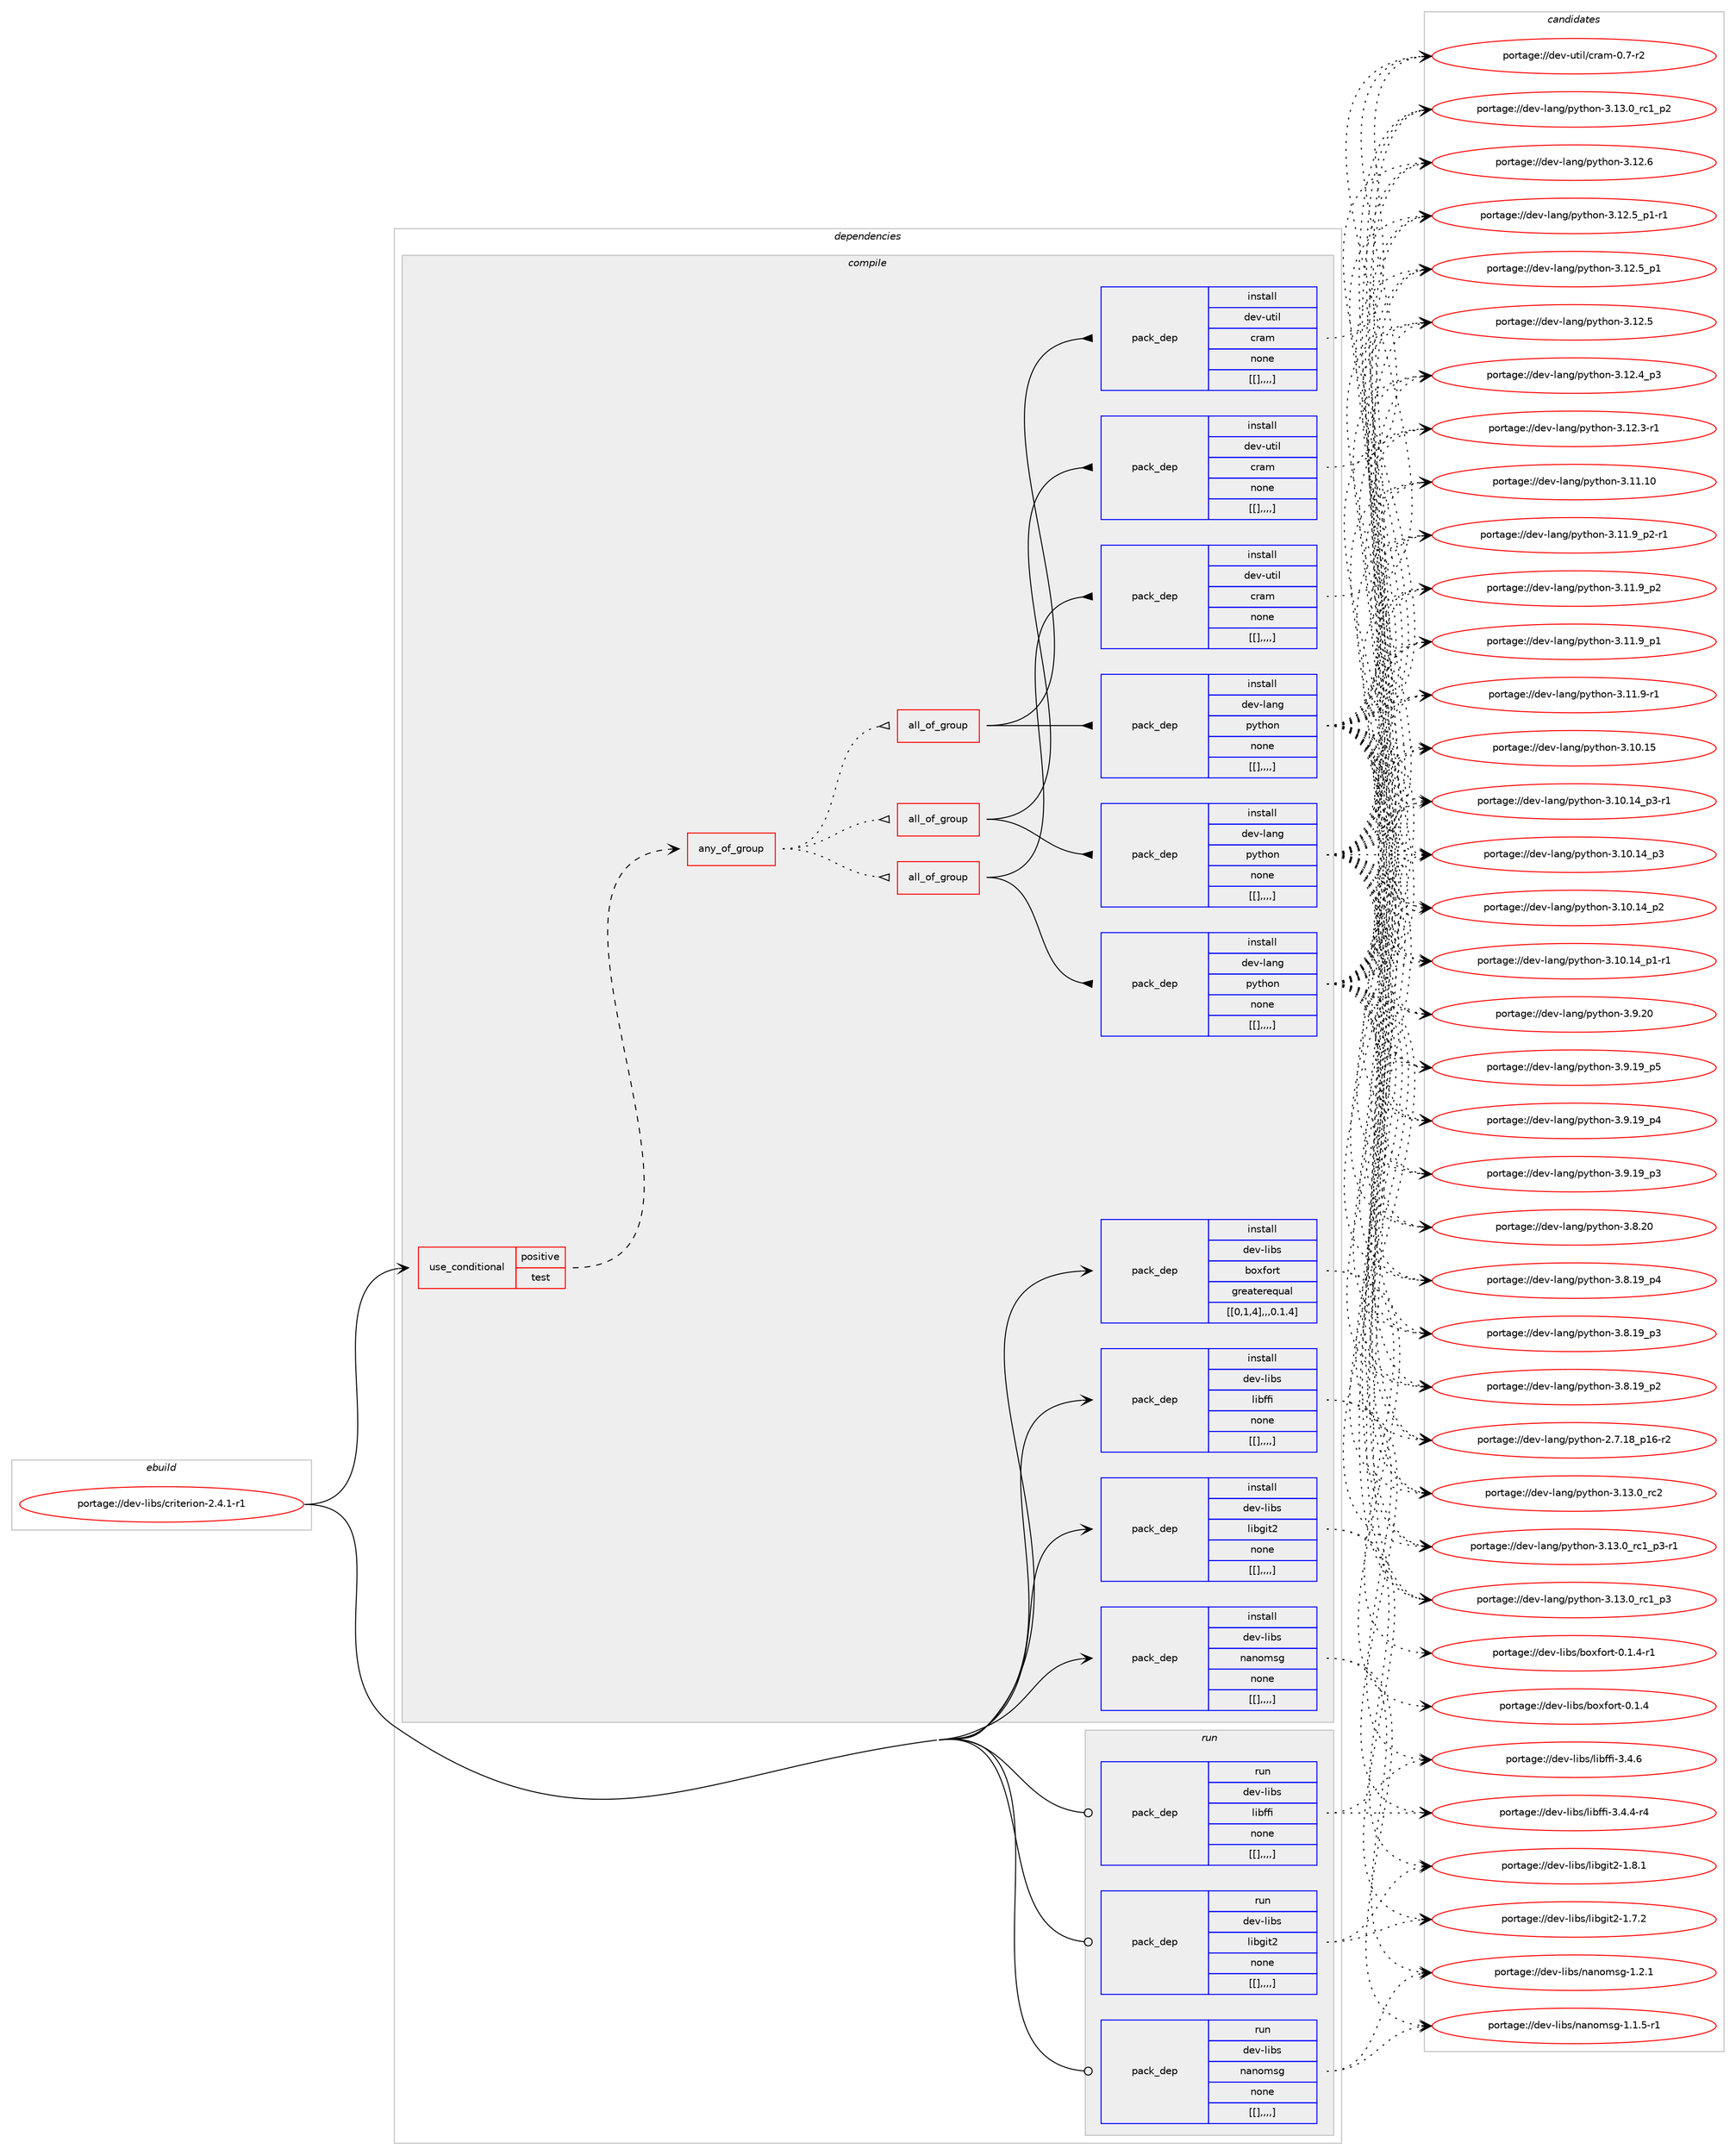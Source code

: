 digraph prolog {

# *************
# Graph options
# *************

newrank=true;
concentrate=true;
compound=true;
graph [rankdir=LR,fontname=Helvetica,fontsize=10,ranksep=1.5];#, ranksep=2.5, nodesep=0.2];
edge  [arrowhead=vee];
node  [fontname=Helvetica,fontsize=10];

# **********
# The ebuild
# **********

subgraph cluster_leftcol {
color=gray;
label=<<i>ebuild</i>>;
id [label="portage://dev-libs/criterion-2.4.1-r1", color=red, width=4, href="../dev-libs/criterion-2.4.1-r1.svg"];
}

# ****************
# The dependencies
# ****************

subgraph cluster_midcol {
color=gray;
label=<<i>dependencies</i>>;
subgraph cluster_compile {
fillcolor="#eeeeee";
style=filled;
label=<<i>compile</i>>;
subgraph cond26351 {
dependency107720 [label=<<TABLE BORDER="0" CELLBORDER="1" CELLSPACING="0" CELLPADDING="4"><TR><TD ROWSPAN="3" CELLPADDING="10">use_conditional</TD></TR><TR><TD>positive</TD></TR><TR><TD>test</TD></TR></TABLE>>, shape=none, color=red];
subgraph any983 {
dependency107721 [label=<<TABLE BORDER="0" CELLBORDER="1" CELLSPACING="0" CELLPADDING="4"><TR><TD CELLPADDING="10">any_of_group</TD></TR></TABLE>>, shape=none, color=red];subgraph all148 {
dependency107722 [label=<<TABLE BORDER="0" CELLBORDER="1" CELLSPACING="0" CELLPADDING="4"><TR><TD CELLPADDING="10">all_of_group</TD></TR></TABLE>>, shape=none, color=red];subgraph pack80241 {
dependency107723 [label=<<TABLE BORDER="0" CELLBORDER="1" CELLSPACING="0" CELLPADDING="4" WIDTH="220"><TR><TD ROWSPAN="6" CELLPADDING="30">pack_dep</TD></TR><TR><TD WIDTH="110">install</TD></TR><TR><TD>dev-lang</TD></TR><TR><TD>python</TD></TR><TR><TD>none</TD></TR><TR><TD>[[],,,,]</TD></TR></TABLE>>, shape=none, color=blue];
}
dependency107722:e -> dependency107723:w [weight=20,style="solid",arrowhead="inv"];
subgraph pack80242 {
dependency107724 [label=<<TABLE BORDER="0" CELLBORDER="1" CELLSPACING="0" CELLPADDING="4" WIDTH="220"><TR><TD ROWSPAN="6" CELLPADDING="30">pack_dep</TD></TR><TR><TD WIDTH="110">install</TD></TR><TR><TD>dev-util</TD></TR><TR><TD>cram</TD></TR><TR><TD>none</TD></TR><TR><TD>[[],,,,]</TD></TR></TABLE>>, shape=none, color=blue];
}
dependency107722:e -> dependency107724:w [weight=20,style="solid",arrowhead="inv"];
}
dependency107721:e -> dependency107722:w [weight=20,style="dotted",arrowhead="oinv"];
subgraph all149 {
dependency107725 [label=<<TABLE BORDER="0" CELLBORDER="1" CELLSPACING="0" CELLPADDING="4"><TR><TD CELLPADDING="10">all_of_group</TD></TR></TABLE>>, shape=none, color=red];subgraph pack80243 {
dependency107726 [label=<<TABLE BORDER="0" CELLBORDER="1" CELLSPACING="0" CELLPADDING="4" WIDTH="220"><TR><TD ROWSPAN="6" CELLPADDING="30">pack_dep</TD></TR><TR><TD WIDTH="110">install</TD></TR><TR><TD>dev-lang</TD></TR><TR><TD>python</TD></TR><TR><TD>none</TD></TR><TR><TD>[[],,,,]</TD></TR></TABLE>>, shape=none, color=blue];
}
dependency107725:e -> dependency107726:w [weight=20,style="solid",arrowhead="inv"];
subgraph pack80244 {
dependency107727 [label=<<TABLE BORDER="0" CELLBORDER="1" CELLSPACING="0" CELLPADDING="4" WIDTH="220"><TR><TD ROWSPAN="6" CELLPADDING="30">pack_dep</TD></TR><TR><TD WIDTH="110">install</TD></TR><TR><TD>dev-util</TD></TR><TR><TD>cram</TD></TR><TR><TD>none</TD></TR><TR><TD>[[],,,,]</TD></TR></TABLE>>, shape=none, color=blue];
}
dependency107725:e -> dependency107727:w [weight=20,style="solid",arrowhead="inv"];
}
dependency107721:e -> dependency107725:w [weight=20,style="dotted",arrowhead="oinv"];
subgraph all150 {
dependency107728 [label=<<TABLE BORDER="0" CELLBORDER="1" CELLSPACING="0" CELLPADDING="4"><TR><TD CELLPADDING="10">all_of_group</TD></TR></TABLE>>, shape=none, color=red];subgraph pack80245 {
dependency107729 [label=<<TABLE BORDER="0" CELLBORDER="1" CELLSPACING="0" CELLPADDING="4" WIDTH="220"><TR><TD ROWSPAN="6" CELLPADDING="30">pack_dep</TD></TR><TR><TD WIDTH="110">install</TD></TR><TR><TD>dev-lang</TD></TR><TR><TD>python</TD></TR><TR><TD>none</TD></TR><TR><TD>[[],,,,]</TD></TR></TABLE>>, shape=none, color=blue];
}
dependency107728:e -> dependency107729:w [weight=20,style="solid",arrowhead="inv"];
subgraph pack80246 {
dependency107730 [label=<<TABLE BORDER="0" CELLBORDER="1" CELLSPACING="0" CELLPADDING="4" WIDTH="220"><TR><TD ROWSPAN="6" CELLPADDING="30">pack_dep</TD></TR><TR><TD WIDTH="110">install</TD></TR><TR><TD>dev-util</TD></TR><TR><TD>cram</TD></TR><TR><TD>none</TD></TR><TR><TD>[[],,,,]</TD></TR></TABLE>>, shape=none, color=blue];
}
dependency107728:e -> dependency107730:w [weight=20,style="solid",arrowhead="inv"];
}
dependency107721:e -> dependency107728:w [weight=20,style="dotted",arrowhead="oinv"];
}
dependency107720:e -> dependency107721:w [weight=20,style="dashed",arrowhead="vee"];
}
id:e -> dependency107720:w [weight=20,style="solid",arrowhead="vee"];
subgraph pack80247 {
dependency107731 [label=<<TABLE BORDER="0" CELLBORDER="1" CELLSPACING="0" CELLPADDING="4" WIDTH="220"><TR><TD ROWSPAN="6" CELLPADDING="30">pack_dep</TD></TR><TR><TD WIDTH="110">install</TD></TR><TR><TD>dev-libs</TD></TR><TR><TD>boxfort</TD></TR><TR><TD>greaterequal</TD></TR><TR><TD>[[0,1,4],,,0.1.4]</TD></TR></TABLE>>, shape=none, color=blue];
}
id:e -> dependency107731:w [weight=20,style="solid",arrowhead="vee"];
subgraph pack80248 {
dependency107732 [label=<<TABLE BORDER="0" CELLBORDER="1" CELLSPACING="0" CELLPADDING="4" WIDTH="220"><TR><TD ROWSPAN="6" CELLPADDING="30">pack_dep</TD></TR><TR><TD WIDTH="110">install</TD></TR><TR><TD>dev-libs</TD></TR><TR><TD>libffi</TD></TR><TR><TD>none</TD></TR><TR><TD>[[],,,,]</TD></TR></TABLE>>, shape=none, color=blue];
}
id:e -> dependency107732:w [weight=20,style="solid",arrowhead="vee"];
subgraph pack80249 {
dependency107733 [label=<<TABLE BORDER="0" CELLBORDER="1" CELLSPACING="0" CELLPADDING="4" WIDTH="220"><TR><TD ROWSPAN="6" CELLPADDING="30">pack_dep</TD></TR><TR><TD WIDTH="110">install</TD></TR><TR><TD>dev-libs</TD></TR><TR><TD>libgit2</TD></TR><TR><TD>none</TD></TR><TR><TD>[[],,,,]</TD></TR></TABLE>>, shape=none, color=blue];
}
id:e -> dependency107733:w [weight=20,style="solid",arrowhead="vee"];
subgraph pack80250 {
dependency107734 [label=<<TABLE BORDER="0" CELLBORDER="1" CELLSPACING="0" CELLPADDING="4" WIDTH="220"><TR><TD ROWSPAN="6" CELLPADDING="30">pack_dep</TD></TR><TR><TD WIDTH="110">install</TD></TR><TR><TD>dev-libs</TD></TR><TR><TD>nanomsg</TD></TR><TR><TD>none</TD></TR><TR><TD>[[],,,,]</TD></TR></TABLE>>, shape=none, color=blue];
}
id:e -> dependency107734:w [weight=20,style="solid",arrowhead="vee"];
}
subgraph cluster_compileandrun {
fillcolor="#eeeeee";
style=filled;
label=<<i>compile and run</i>>;
}
subgraph cluster_run {
fillcolor="#eeeeee";
style=filled;
label=<<i>run</i>>;
subgraph pack80251 {
dependency107735 [label=<<TABLE BORDER="0" CELLBORDER="1" CELLSPACING="0" CELLPADDING="4" WIDTH="220"><TR><TD ROWSPAN="6" CELLPADDING="30">pack_dep</TD></TR><TR><TD WIDTH="110">run</TD></TR><TR><TD>dev-libs</TD></TR><TR><TD>libffi</TD></TR><TR><TD>none</TD></TR><TR><TD>[[],,,,]</TD></TR></TABLE>>, shape=none, color=blue];
}
id:e -> dependency107735:w [weight=20,style="solid",arrowhead="odot"];
subgraph pack80252 {
dependency107736 [label=<<TABLE BORDER="0" CELLBORDER="1" CELLSPACING="0" CELLPADDING="4" WIDTH="220"><TR><TD ROWSPAN="6" CELLPADDING="30">pack_dep</TD></TR><TR><TD WIDTH="110">run</TD></TR><TR><TD>dev-libs</TD></TR><TR><TD>libgit2</TD></TR><TR><TD>none</TD></TR><TR><TD>[[],,,,]</TD></TR></TABLE>>, shape=none, color=blue];
}
id:e -> dependency107736:w [weight=20,style="solid",arrowhead="odot"];
subgraph pack80253 {
dependency107737 [label=<<TABLE BORDER="0" CELLBORDER="1" CELLSPACING="0" CELLPADDING="4" WIDTH="220"><TR><TD ROWSPAN="6" CELLPADDING="30">pack_dep</TD></TR><TR><TD WIDTH="110">run</TD></TR><TR><TD>dev-libs</TD></TR><TR><TD>nanomsg</TD></TR><TR><TD>none</TD></TR><TR><TD>[[],,,,]</TD></TR></TABLE>>, shape=none, color=blue];
}
id:e -> dependency107737:w [weight=20,style="solid",arrowhead="odot"];
}
}

# **************
# The candidates
# **************

subgraph cluster_choices {
rank=same;
color=gray;
label=<<i>candidates</i>>;

subgraph choice80241 {
color=black;
nodesep=1;
choice10010111845108971101034711212111610411111045514649514648951149950 [label="portage://dev-lang/python-3.13.0_rc2", color=red, width=4,href="../dev-lang/python-3.13.0_rc2.svg"];
choice1001011184510897110103471121211161041111104551464951464895114994995112514511449 [label="portage://dev-lang/python-3.13.0_rc1_p3-r1", color=red, width=4,href="../dev-lang/python-3.13.0_rc1_p3-r1.svg"];
choice100101118451089711010347112121116104111110455146495146489511499499511251 [label="portage://dev-lang/python-3.13.0_rc1_p3", color=red, width=4,href="../dev-lang/python-3.13.0_rc1_p3.svg"];
choice100101118451089711010347112121116104111110455146495146489511499499511250 [label="portage://dev-lang/python-3.13.0_rc1_p2", color=red, width=4,href="../dev-lang/python-3.13.0_rc1_p2.svg"];
choice10010111845108971101034711212111610411111045514649504654 [label="portage://dev-lang/python-3.12.6", color=red, width=4,href="../dev-lang/python-3.12.6.svg"];
choice1001011184510897110103471121211161041111104551464950465395112494511449 [label="portage://dev-lang/python-3.12.5_p1-r1", color=red, width=4,href="../dev-lang/python-3.12.5_p1-r1.svg"];
choice100101118451089711010347112121116104111110455146495046539511249 [label="portage://dev-lang/python-3.12.5_p1", color=red, width=4,href="../dev-lang/python-3.12.5_p1.svg"];
choice10010111845108971101034711212111610411111045514649504653 [label="portage://dev-lang/python-3.12.5", color=red, width=4,href="../dev-lang/python-3.12.5.svg"];
choice100101118451089711010347112121116104111110455146495046529511251 [label="portage://dev-lang/python-3.12.4_p3", color=red, width=4,href="../dev-lang/python-3.12.4_p3.svg"];
choice100101118451089711010347112121116104111110455146495046514511449 [label="portage://dev-lang/python-3.12.3-r1", color=red, width=4,href="../dev-lang/python-3.12.3-r1.svg"];
choice1001011184510897110103471121211161041111104551464949464948 [label="portage://dev-lang/python-3.11.10", color=red, width=4,href="../dev-lang/python-3.11.10.svg"];
choice1001011184510897110103471121211161041111104551464949465795112504511449 [label="portage://dev-lang/python-3.11.9_p2-r1", color=red, width=4,href="../dev-lang/python-3.11.9_p2-r1.svg"];
choice100101118451089711010347112121116104111110455146494946579511250 [label="portage://dev-lang/python-3.11.9_p2", color=red, width=4,href="../dev-lang/python-3.11.9_p2.svg"];
choice100101118451089711010347112121116104111110455146494946579511249 [label="portage://dev-lang/python-3.11.9_p1", color=red, width=4,href="../dev-lang/python-3.11.9_p1.svg"];
choice100101118451089711010347112121116104111110455146494946574511449 [label="portage://dev-lang/python-3.11.9-r1", color=red, width=4,href="../dev-lang/python-3.11.9-r1.svg"];
choice1001011184510897110103471121211161041111104551464948464953 [label="portage://dev-lang/python-3.10.15", color=red, width=4,href="../dev-lang/python-3.10.15.svg"];
choice100101118451089711010347112121116104111110455146494846495295112514511449 [label="portage://dev-lang/python-3.10.14_p3-r1", color=red, width=4,href="../dev-lang/python-3.10.14_p3-r1.svg"];
choice10010111845108971101034711212111610411111045514649484649529511251 [label="portage://dev-lang/python-3.10.14_p3", color=red, width=4,href="../dev-lang/python-3.10.14_p3.svg"];
choice10010111845108971101034711212111610411111045514649484649529511250 [label="portage://dev-lang/python-3.10.14_p2", color=red, width=4,href="../dev-lang/python-3.10.14_p2.svg"];
choice100101118451089711010347112121116104111110455146494846495295112494511449 [label="portage://dev-lang/python-3.10.14_p1-r1", color=red, width=4,href="../dev-lang/python-3.10.14_p1-r1.svg"];
choice10010111845108971101034711212111610411111045514657465048 [label="portage://dev-lang/python-3.9.20", color=red, width=4,href="../dev-lang/python-3.9.20.svg"];
choice100101118451089711010347112121116104111110455146574649579511253 [label="portage://dev-lang/python-3.9.19_p5", color=red, width=4,href="../dev-lang/python-3.9.19_p5.svg"];
choice100101118451089711010347112121116104111110455146574649579511252 [label="portage://dev-lang/python-3.9.19_p4", color=red, width=4,href="../dev-lang/python-3.9.19_p4.svg"];
choice100101118451089711010347112121116104111110455146574649579511251 [label="portage://dev-lang/python-3.9.19_p3", color=red, width=4,href="../dev-lang/python-3.9.19_p3.svg"];
choice10010111845108971101034711212111610411111045514656465048 [label="portage://dev-lang/python-3.8.20", color=red, width=4,href="../dev-lang/python-3.8.20.svg"];
choice100101118451089711010347112121116104111110455146564649579511252 [label="portage://dev-lang/python-3.8.19_p4", color=red, width=4,href="../dev-lang/python-3.8.19_p4.svg"];
choice100101118451089711010347112121116104111110455146564649579511251 [label="portage://dev-lang/python-3.8.19_p3", color=red, width=4,href="../dev-lang/python-3.8.19_p3.svg"];
choice100101118451089711010347112121116104111110455146564649579511250 [label="portage://dev-lang/python-3.8.19_p2", color=red, width=4,href="../dev-lang/python-3.8.19_p2.svg"];
choice100101118451089711010347112121116104111110455046554649569511249544511450 [label="portage://dev-lang/python-2.7.18_p16-r2", color=red, width=4,href="../dev-lang/python-2.7.18_p16-r2.svg"];
dependency107723:e -> choice10010111845108971101034711212111610411111045514649514648951149950:w [style=dotted,weight="100"];
dependency107723:e -> choice1001011184510897110103471121211161041111104551464951464895114994995112514511449:w [style=dotted,weight="100"];
dependency107723:e -> choice100101118451089711010347112121116104111110455146495146489511499499511251:w [style=dotted,weight="100"];
dependency107723:e -> choice100101118451089711010347112121116104111110455146495146489511499499511250:w [style=dotted,weight="100"];
dependency107723:e -> choice10010111845108971101034711212111610411111045514649504654:w [style=dotted,weight="100"];
dependency107723:e -> choice1001011184510897110103471121211161041111104551464950465395112494511449:w [style=dotted,weight="100"];
dependency107723:e -> choice100101118451089711010347112121116104111110455146495046539511249:w [style=dotted,weight="100"];
dependency107723:e -> choice10010111845108971101034711212111610411111045514649504653:w [style=dotted,weight="100"];
dependency107723:e -> choice100101118451089711010347112121116104111110455146495046529511251:w [style=dotted,weight="100"];
dependency107723:e -> choice100101118451089711010347112121116104111110455146495046514511449:w [style=dotted,weight="100"];
dependency107723:e -> choice1001011184510897110103471121211161041111104551464949464948:w [style=dotted,weight="100"];
dependency107723:e -> choice1001011184510897110103471121211161041111104551464949465795112504511449:w [style=dotted,weight="100"];
dependency107723:e -> choice100101118451089711010347112121116104111110455146494946579511250:w [style=dotted,weight="100"];
dependency107723:e -> choice100101118451089711010347112121116104111110455146494946579511249:w [style=dotted,weight="100"];
dependency107723:e -> choice100101118451089711010347112121116104111110455146494946574511449:w [style=dotted,weight="100"];
dependency107723:e -> choice1001011184510897110103471121211161041111104551464948464953:w [style=dotted,weight="100"];
dependency107723:e -> choice100101118451089711010347112121116104111110455146494846495295112514511449:w [style=dotted,weight="100"];
dependency107723:e -> choice10010111845108971101034711212111610411111045514649484649529511251:w [style=dotted,weight="100"];
dependency107723:e -> choice10010111845108971101034711212111610411111045514649484649529511250:w [style=dotted,weight="100"];
dependency107723:e -> choice100101118451089711010347112121116104111110455146494846495295112494511449:w [style=dotted,weight="100"];
dependency107723:e -> choice10010111845108971101034711212111610411111045514657465048:w [style=dotted,weight="100"];
dependency107723:e -> choice100101118451089711010347112121116104111110455146574649579511253:w [style=dotted,weight="100"];
dependency107723:e -> choice100101118451089711010347112121116104111110455146574649579511252:w [style=dotted,weight="100"];
dependency107723:e -> choice100101118451089711010347112121116104111110455146574649579511251:w [style=dotted,weight="100"];
dependency107723:e -> choice10010111845108971101034711212111610411111045514656465048:w [style=dotted,weight="100"];
dependency107723:e -> choice100101118451089711010347112121116104111110455146564649579511252:w [style=dotted,weight="100"];
dependency107723:e -> choice100101118451089711010347112121116104111110455146564649579511251:w [style=dotted,weight="100"];
dependency107723:e -> choice100101118451089711010347112121116104111110455146564649579511250:w [style=dotted,weight="100"];
dependency107723:e -> choice100101118451089711010347112121116104111110455046554649569511249544511450:w [style=dotted,weight="100"];
}
subgraph choice80242 {
color=black;
nodesep=1;
choice10010111845117116105108479911497109454846554511450 [label="portage://dev-util/cram-0.7-r2", color=red, width=4,href="../dev-util/cram-0.7-r2.svg"];
dependency107724:e -> choice10010111845117116105108479911497109454846554511450:w [style=dotted,weight="100"];
}
subgraph choice80243 {
color=black;
nodesep=1;
choice10010111845108971101034711212111610411111045514649514648951149950 [label="portage://dev-lang/python-3.13.0_rc2", color=red, width=4,href="../dev-lang/python-3.13.0_rc2.svg"];
choice1001011184510897110103471121211161041111104551464951464895114994995112514511449 [label="portage://dev-lang/python-3.13.0_rc1_p3-r1", color=red, width=4,href="../dev-lang/python-3.13.0_rc1_p3-r1.svg"];
choice100101118451089711010347112121116104111110455146495146489511499499511251 [label="portage://dev-lang/python-3.13.0_rc1_p3", color=red, width=4,href="../dev-lang/python-3.13.0_rc1_p3.svg"];
choice100101118451089711010347112121116104111110455146495146489511499499511250 [label="portage://dev-lang/python-3.13.0_rc1_p2", color=red, width=4,href="../dev-lang/python-3.13.0_rc1_p2.svg"];
choice10010111845108971101034711212111610411111045514649504654 [label="portage://dev-lang/python-3.12.6", color=red, width=4,href="../dev-lang/python-3.12.6.svg"];
choice1001011184510897110103471121211161041111104551464950465395112494511449 [label="portage://dev-lang/python-3.12.5_p1-r1", color=red, width=4,href="../dev-lang/python-3.12.5_p1-r1.svg"];
choice100101118451089711010347112121116104111110455146495046539511249 [label="portage://dev-lang/python-3.12.5_p1", color=red, width=4,href="../dev-lang/python-3.12.5_p1.svg"];
choice10010111845108971101034711212111610411111045514649504653 [label="portage://dev-lang/python-3.12.5", color=red, width=4,href="../dev-lang/python-3.12.5.svg"];
choice100101118451089711010347112121116104111110455146495046529511251 [label="portage://dev-lang/python-3.12.4_p3", color=red, width=4,href="../dev-lang/python-3.12.4_p3.svg"];
choice100101118451089711010347112121116104111110455146495046514511449 [label="portage://dev-lang/python-3.12.3-r1", color=red, width=4,href="../dev-lang/python-3.12.3-r1.svg"];
choice1001011184510897110103471121211161041111104551464949464948 [label="portage://dev-lang/python-3.11.10", color=red, width=4,href="../dev-lang/python-3.11.10.svg"];
choice1001011184510897110103471121211161041111104551464949465795112504511449 [label="portage://dev-lang/python-3.11.9_p2-r1", color=red, width=4,href="../dev-lang/python-3.11.9_p2-r1.svg"];
choice100101118451089711010347112121116104111110455146494946579511250 [label="portage://dev-lang/python-3.11.9_p2", color=red, width=4,href="../dev-lang/python-3.11.9_p2.svg"];
choice100101118451089711010347112121116104111110455146494946579511249 [label="portage://dev-lang/python-3.11.9_p1", color=red, width=4,href="../dev-lang/python-3.11.9_p1.svg"];
choice100101118451089711010347112121116104111110455146494946574511449 [label="portage://dev-lang/python-3.11.9-r1", color=red, width=4,href="../dev-lang/python-3.11.9-r1.svg"];
choice1001011184510897110103471121211161041111104551464948464953 [label="portage://dev-lang/python-3.10.15", color=red, width=4,href="../dev-lang/python-3.10.15.svg"];
choice100101118451089711010347112121116104111110455146494846495295112514511449 [label="portage://dev-lang/python-3.10.14_p3-r1", color=red, width=4,href="../dev-lang/python-3.10.14_p3-r1.svg"];
choice10010111845108971101034711212111610411111045514649484649529511251 [label="portage://dev-lang/python-3.10.14_p3", color=red, width=4,href="../dev-lang/python-3.10.14_p3.svg"];
choice10010111845108971101034711212111610411111045514649484649529511250 [label="portage://dev-lang/python-3.10.14_p2", color=red, width=4,href="../dev-lang/python-3.10.14_p2.svg"];
choice100101118451089711010347112121116104111110455146494846495295112494511449 [label="portage://dev-lang/python-3.10.14_p1-r1", color=red, width=4,href="../dev-lang/python-3.10.14_p1-r1.svg"];
choice10010111845108971101034711212111610411111045514657465048 [label="portage://dev-lang/python-3.9.20", color=red, width=4,href="../dev-lang/python-3.9.20.svg"];
choice100101118451089711010347112121116104111110455146574649579511253 [label="portage://dev-lang/python-3.9.19_p5", color=red, width=4,href="../dev-lang/python-3.9.19_p5.svg"];
choice100101118451089711010347112121116104111110455146574649579511252 [label="portage://dev-lang/python-3.9.19_p4", color=red, width=4,href="../dev-lang/python-3.9.19_p4.svg"];
choice100101118451089711010347112121116104111110455146574649579511251 [label="portage://dev-lang/python-3.9.19_p3", color=red, width=4,href="../dev-lang/python-3.9.19_p3.svg"];
choice10010111845108971101034711212111610411111045514656465048 [label="portage://dev-lang/python-3.8.20", color=red, width=4,href="../dev-lang/python-3.8.20.svg"];
choice100101118451089711010347112121116104111110455146564649579511252 [label="portage://dev-lang/python-3.8.19_p4", color=red, width=4,href="../dev-lang/python-3.8.19_p4.svg"];
choice100101118451089711010347112121116104111110455146564649579511251 [label="portage://dev-lang/python-3.8.19_p3", color=red, width=4,href="../dev-lang/python-3.8.19_p3.svg"];
choice100101118451089711010347112121116104111110455146564649579511250 [label="portage://dev-lang/python-3.8.19_p2", color=red, width=4,href="../dev-lang/python-3.8.19_p2.svg"];
choice100101118451089711010347112121116104111110455046554649569511249544511450 [label="portage://dev-lang/python-2.7.18_p16-r2", color=red, width=4,href="../dev-lang/python-2.7.18_p16-r2.svg"];
dependency107726:e -> choice10010111845108971101034711212111610411111045514649514648951149950:w [style=dotted,weight="100"];
dependency107726:e -> choice1001011184510897110103471121211161041111104551464951464895114994995112514511449:w [style=dotted,weight="100"];
dependency107726:e -> choice100101118451089711010347112121116104111110455146495146489511499499511251:w [style=dotted,weight="100"];
dependency107726:e -> choice100101118451089711010347112121116104111110455146495146489511499499511250:w [style=dotted,weight="100"];
dependency107726:e -> choice10010111845108971101034711212111610411111045514649504654:w [style=dotted,weight="100"];
dependency107726:e -> choice1001011184510897110103471121211161041111104551464950465395112494511449:w [style=dotted,weight="100"];
dependency107726:e -> choice100101118451089711010347112121116104111110455146495046539511249:w [style=dotted,weight="100"];
dependency107726:e -> choice10010111845108971101034711212111610411111045514649504653:w [style=dotted,weight="100"];
dependency107726:e -> choice100101118451089711010347112121116104111110455146495046529511251:w [style=dotted,weight="100"];
dependency107726:e -> choice100101118451089711010347112121116104111110455146495046514511449:w [style=dotted,weight="100"];
dependency107726:e -> choice1001011184510897110103471121211161041111104551464949464948:w [style=dotted,weight="100"];
dependency107726:e -> choice1001011184510897110103471121211161041111104551464949465795112504511449:w [style=dotted,weight="100"];
dependency107726:e -> choice100101118451089711010347112121116104111110455146494946579511250:w [style=dotted,weight="100"];
dependency107726:e -> choice100101118451089711010347112121116104111110455146494946579511249:w [style=dotted,weight="100"];
dependency107726:e -> choice100101118451089711010347112121116104111110455146494946574511449:w [style=dotted,weight="100"];
dependency107726:e -> choice1001011184510897110103471121211161041111104551464948464953:w [style=dotted,weight="100"];
dependency107726:e -> choice100101118451089711010347112121116104111110455146494846495295112514511449:w [style=dotted,weight="100"];
dependency107726:e -> choice10010111845108971101034711212111610411111045514649484649529511251:w [style=dotted,weight="100"];
dependency107726:e -> choice10010111845108971101034711212111610411111045514649484649529511250:w [style=dotted,weight="100"];
dependency107726:e -> choice100101118451089711010347112121116104111110455146494846495295112494511449:w [style=dotted,weight="100"];
dependency107726:e -> choice10010111845108971101034711212111610411111045514657465048:w [style=dotted,weight="100"];
dependency107726:e -> choice100101118451089711010347112121116104111110455146574649579511253:w [style=dotted,weight="100"];
dependency107726:e -> choice100101118451089711010347112121116104111110455146574649579511252:w [style=dotted,weight="100"];
dependency107726:e -> choice100101118451089711010347112121116104111110455146574649579511251:w [style=dotted,weight="100"];
dependency107726:e -> choice10010111845108971101034711212111610411111045514656465048:w [style=dotted,weight="100"];
dependency107726:e -> choice100101118451089711010347112121116104111110455146564649579511252:w [style=dotted,weight="100"];
dependency107726:e -> choice100101118451089711010347112121116104111110455146564649579511251:w [style=dotted,weight="100"];
dependency107726:e -> choice100101118451089711010347112121116104111110455146564649579511250:w [style=dotted,weight="100"];
dependency107726:e -> choice100101118451089711010347112121116104111110455046554649569511249544511450:w [style=dotted,weight="100"];
}
subgraph choice80244 {
color=black;
nodesep=1;
choice10010111845117116105108479911497109454846554511450 [label="portage://dev-util/cram-0.7-r2", color=red, width=4,href="../dev-util/cram-0.7-r2.svg"];
dependency107727:e -> choice10010111845117116105108479911497109454846554511450:w [style=dotted,weight="100"];
}
subgraph choice80245 {
color=black;
nodesep=1;
choice10010111845108971101034711212111610411111045514649514648951149950 [label="portage://dev-lang/python-3.13.0_rc2", color=red, width=4,href="../dev-lang/python-3.13.0_rc2.svg"];
choice1001011184510897110103471121211161041111104551464951464895114994995112514511449 [label="portage://dev-lang/python-3.13.0_rc1_p3-r1", color=red, width=4,href="../dev-lang/python-3.13.0_rc1_p3-r1.svg"];
choice100101118451089711010347112121116104111110455146495146489511499499511251 [label="portage://dev-lang/python-3.13.0_rc1_p3", color=red, width=4,href="../dev-lang/python-3.13.0_rc1_p3.svg"];
choice100101118451089711010347112121116104111110455146495146489511499499511250 [label="portage://dev-lang/python-3.13.0_rc1_p2", color=red, width=4,href="../dev-lang/python-3.13.0_rc1_p2.svg"];
choice10010111845108971101034711212111610411111045514649504654 [label="portage://dev-lang/python-3.12.6", color=red, width=4,href="../dev-lang/python-3.12.6.svg"];
choice1001011184510897110103471121211161041111104551464950465395112494511449 [label="portage://dev-lang/python-3.12.5_p1-r1", color=red, width=4,href="../dev-lang/python-3.12.5_p1-r1.svg"];
choice100101118451089711010347112121116104111110455146495046539511249 [label="portage://dev-lang/python-3.12.5_p1", color=red, width=4,href="../dev-lang/python-3.12.5_p1.svg"];
choice10010111845108971101034711212111610411111045514649504653 [label="portage://dev-lang/python-3.12.5", color=red, width=4,href="../dev-lang/python-3.12.5.svg"];
choice100101118451089711010347112121116104111110455146495046529511251 [label="portage://dev-lang/python-3.12.4_p3", color=red, width=4,href="../dev-lang/python-3.12.4_p3.svg"];
choice100101118451089711010347112121116104111110455146495046514511449 [label="portage://dev-lang/python-3.12.3-r1", color=red, width=4,href="../dev-lang/python-3.12.3-r1.svg"];
choice1001011184510897110103471121211161041111104551464949464948 [label="portage://dev-lang/python-3.11.10", color=red, width=4,href="../dev-lang/python-3.11.10.svg"];
choice1001011184510897110103471121211161041111104551464949465795112504511449 [label="portage://dev-lang/python-3.11.9_p2-r1", color=red, width=4,href="../dev-lang/python-3.11.9_p2-r1.svg"];
choice100101118451089711010347112121116104111110455146494946579511250 [label="portage://dev-lang/python-3.11.9_p2", color=red, width=4,href="../dev-lang/python-3.11.9_p2.svg"];
choice100101118451089711010347112121116104111110455146494946579511249 [label="portage://dev-lang/python-3.11.9_p1", color=red, width=4,href="../dev-lang/python-3.11.9_p1.svg"];
choice100101118451089711010347112121116104111110455146494946574511449 [label="portage://dev-lang/python-3.11.9-r1", color=red, width=4,href="../dev-lang/python-3.11.9-r1.svg"];
choice1001011184510897110103471121211161041111104551464948464953 [label="portage://dev-lang/python-3.10.15", color=red, width=4,href="../dev-lang/python-3.10.15.svg"];
choice100101118451089711010347112121116104111110455146494846495295112514511449 [label="portage://dev-lang/python-3.10.14_p3-r1", color=red, width=4,href="../dev-lang/python-3.10.14_p3-r1.svg"];
choice10010111845108971101034711212111610411111045514649484649529511251 [label="portage://dev-lang/python-3.10.14_p3", color=red, width=4,href="../dev-lang/python-3.10.14_p3.svg"];
choice10010111845108971101034711212111610411111045514649484649529511250 [label="portage://dev-lang/python-3.10.14_p2", color=red, width=4,href="../dev-lang/python-3.10.14_p2.svg"];
choice100101118451089711010347112121116104111110455146494846495295112494511449 [label="portage://dev-lang/python-3.10.14_p1-r1", color=red, width=4,href="../dev-lang/python-3.10.14_p1-r1.svg"];
choice10010111845108971101034711212111610411111045514657465048 [label="portage://dev-lang/python-3.9.20", color=red, width=4,href="../dev-lang/python-3.9.20.svg"];
choice100101118451089711010347112121116104111110455146574649579511253 [label="portage://dev-lang/python-3.9.19_p5", color=red, width=4,href="../dev-lang/python-3.9.19_p5.svg"];
choice100101118451089711010347112121116104111110455146574649579511252 [label="portage://dev-lang/python-3.9.19_p4", color=red, width=4,href="../dev-lang/python-3.9.19_p4.svg"];
choice100101118451089711010347112121116104111110455146574649579511251 [label="portage://dev-lang/python-3.9.19_p3", color=red, width=4,href="../dev-lang/python-3.9.19_p3.svg"];
choice10010111845108971101034711212111610411111045514656465048 [label="portage://dev-lang/python-3.8.20", color=red, width=4,href="../dev-lang/python-3.8.20.svg"];
choice100101118451089711010347112121116104111110455146564649579511252 [label="portage://dev-lang/python-3.8.19_p4", color=red, width=4,href="../dev-lang/python-3.8.19_p4.svg"];
choice100101118451089711010347112121116104111110455146564649579511251 [label="portage://dev-lang/python-3.8.19_p3", color=red, width=4,href="../dev-lang/python-3.8.19_p3.svg"];
choice100101118451089711010347112121116104111110455146564649579511250 [label="portage://dev-lang/python-3.8.19_p2", color=red, width=4,href="../dev-lang/python-3.8.19_p2.svg"];
choice100101118451089711010347112121116104111110455046554649569511249544511450 [label="portage://dev-lang/python-2.7.18_p16-r2", color=red, width=4,href="../dev-lang/python-2.7.18_p16-r2.svg"];
dependency107729:e -> choice10010111845108971101034711212111610411111045514649514648951149950:w [style=dotted,weight="100"];
dependency107729:e -> choice1001011184510897110103471121211161041111104551464951464895114994995112514511449:w [style=dotted,weight="100"];
dependency107729:e -> choice100101118451089711010347112121116104111110455146495146489511499499511251:w [style=dotted,weight="100"];
dependency107729:e -> choice100101118451089711010347112121116104111110455146495146489511499499511250:w [style=dotted,weight="100"];
dependency107729:e -> choice10010111845108971101034711212111610411111045514649504654:w [style=dotted,weight="100"];
dependency107729:e -> choice1001011184510897110103471121211161041111104551464950465395112494511449:w [style=dotted,weight="100"];
dependency107729:e -> choice100101118451089711010347112121116104111110455146495046539511249:w [style=dotted,weight="100"];
dependency107729:e -> choice10010111845108971101034711212111610411111045514649504653:w [style=dotted,weight="100"];
dependency107729:e -> choice100101118451089711010347112121116104111110455146495046529511251:w [style=dotted,weight="100"];
dependency107729:e -> choice100101118451089711010347112121116104111110455146495046514511449:w [style=dotted,weight="100"];
dependency107729:e -> choice1001011184510897110103471121211161041111104551464949464948:w [style=dotted,weight="100"];
dependency107729:e -> choice1001011184510897110103471121211161041111104551464949465795112504511449:w [style=dotted,weight="100"];
dependency107729:e -> choice100101118451089711010347112121116104111110455146494946579511250:w [style=dotted,weight="100"];
dependency107729:e -> choice100101118451089711010347112121116104111110455146494946579511249:w [style=dotted,weight="100"];
dependency107729:e -> choice100101118451089711010347112121116104111110455146494946574511449:w [style=dotted,weight="100"];
dependency107729:e -> choice1001011184510897110103471121211161041111104551464948464953:w [style=dotted,weight="100"];
dependency107729:e -> choice100101118451089711010347112121116104111110455146494846495295112514511449:w [style=dotted,weight="100"];
dependency107729:e -> choice10010111845108971101034711212111610411111045514649484649529511251:w [style=dotted,weight="100"];
dependency107729:e -> choice10010111845108971101034711212111610411111045514649484649529511250:w [style=dotted,weight="100"];
dependency107729:e -> choice100101118451089711010347112121116104111110455146494846495295112494511449:w [style=dotted,weight="100"];
dependency107729:e -> choice10010111845108971101034711212111610411111045514657465048:w [style=dotted,weight="100"];
dependency107729:e -> choice100101118451089711010347112121116104111110455146574649579511253:w [style=dotted,weight="100"];
dependency107729:e -> choice100101118451089711010347112121116104111110455146574649579511252:w [style=dotted,weight="100"];
dependency107729:e -> choice100101118451089711010347112121116104111110455146574649579511251:w [style=dotted,weight="100"];
dependency107729:e -> choice10010111845108971101034711212111610411111045514656465048:w [style=dotted,weight="100"];
dependency107729:e -> choice100101118451089711010347112121116104111110455146564649579511252:w [style=dotted,weight="100"];
dependency107729:e -> choice100101118451089711010347112121116104111110455146564649579511251:w [style=dotted,weight="100"];
dependency107729:e -> choice100101118451089711010347112121116104111110455146564649579511250:w [style=dotted,weight="100"];
dependency107729:e -> choice100101118451089711010347112121116104111110455046554649569511249544511450:w [style=dotted,weight="100"];
}
subgraph choice80246 {
color=black;
nodesep=1;
choice10010111845117116105108479911497109454846554511450 [label="portage://dev-util/cram-0.7-r2", color=red, width=4,href="../dev-util/cram-0.7-r2.svg"];
dependency107730:e -> choice10010111845117116105108479911497109454846554511450:w [style=dotted,weight="100"];
}
subgraph choice80247 {
color=black;
nodesep=1;
choice100101118451081059811547981111201021111141164548464946524511449 [label="portage://dev-libs/boxfort-0.1.4-r1", color=red, width=4,href="../dev-libs/boxfort-0.1.4-r1.svg"];
choice10010111845108105981154798111120102111114116454846494652 [label="portage://dev-libs/boxfort-0.1.4", color=red, width=4,href="../dev-libs/boxfort-0.1.4.svg"];
dependency107731:e -> choice100101118451081059811547981111201021111141164548464946524511449:w [style=dotted,weight="100"];
dependency107731:e -> choice10010111845108105981154798111120102111114116454846494652:w [style=dotted,weight="100"];
}
subgraph choice80248 {
color=black;
nodesep=1;
choice10010111845108105981154710810598102102105455146524654 [label="portage://dev-libs/libffi-3.4.6", color=red, width=4,href="../dev-libs/libffi-3.4.6.svg"];
choice100101118451081059811547108105981021021054551465246524511452 [label="portage://dev-libs/libffi-3.4.4-r4", color=red, width=4,href="../dev-libs/libffi-3.4.4-r4.svg"];
dependency107732:e -> choice10010111845108105981154710810598102102105455146524654:w [style=dotted,weight="100"];
dependency107732:e -> choice100101118451081059811547108105981021021054551465246524511452:w [style=dotted,weight="100"];
}
subgraph choice80249 {
color=black;
nodesep=1;
choice1001011184510810598115471081059810310511650454946564649 [label="portage://dev-libs/libgit2-1.8.1", color=red, width=4,href="../dev-libs/libgit2-1.8.1.svg"];
choice1001011184510810598115471081059810310511650454946554650 [label="portage://dev-libs/libgit2-1.7.2", color=red, width=4,href="../dev-libs/libgit2-1.7.2.svg"];
dependency107733:e -> choice1001011184510810598115471081059810310511650454946564649:w [style=dotted,weight="100"];
dependency107733:e -> choice1001011184510810598115471081059810310511650454946554650:w [style=dotted,weight="100"];
}
subgraph choice80250 {
color=black;
nodesep=1;
choice10010111845108105981154711097110111109115103454946504649 [label="portage://dev-libs/nanomsg-1.2.1", color=red, width=4,href="../dev-libs/nanomsg-1.2.1.svg"];
choice100101118451081059811547110971101111091151034549464946534511449 [label="portage://dev-libs/nanomsg-1.1.5-r1", color=red, width=4,href="../dev-libs/nanomsg-1.1.5-r1.svg"];
dependency107734:e -> choice10010111845108105981154711097110111109115103454946504649:w [style=dotted,weight="100"];
dependency107734:e -> choice100101118451081059811547110971101111091151034549464946534511449:w [style=dotted,weight="100"];
}
subgraph choice80251 {
color=black;
nodesep=1;
choice10010111845108105981154710810598102102105455146524654 [label="portage://dev-libs/libffi-3.4.6", color=red, width=4,href="../dev-libs/libffi-3.4.6.svg"];
choice100101118451081059811547108105981021021054551465246524511452 [label="portage://dev-libs/libffi-3.4.4-r4", color=red, width=4,href="../dev-libs/libffi-3.4.4-r4.svg"];
dependency107735:e -> choice10010111845108105981154710810598102102105455146524654:w [style=dotted,weight="100"];
dependency107735:e -> choice100101118451081059811547108105981021021054551465246524511452:w [style=dotted,weight="100"];
}
subgraph choice80252 {
color=black;
nodesep=1;
choice1001011184510810598115471081059810310511650454946564649 [label="portage://dev-libs/libgit2-1.8.1", color=red, width=4,href="../dev-libs/libgit2-1.8.1.svg"];
choice1001011184510810598115471081059810310511650454946554650 [label="portage://dev-libs/libgit2-1.7.2", color=red, width=4,href="../dev-libs/libgit2-1.7.2.svg"];
dependency107736:e -> choice1001011184510810598115471081059810310511650454946564649:w [style=dotted,weight="100"];
dependency107736:e -> choice1001011184510810598115471081059810310511650454946554650:w [style=dotted,weight="100"];
}
subgraph choice80253 {
color=black;
nodesep=1;
choice10010111845108105981154711097110111109115103454946504649 [label="portage://dev-libs/nanomsg-1.2.1", color=red, width=4,href="../dev-libs/nanomsg-1.2.1.svg"];
choice100101118451081059811547110971101111091151034549464946534511449 [label="portage://dev-libs/nanomsg-1.1.5-r1", color=red, width=4,href="../dev-libs/nanomsg-1.1.5-r1.svg"];
dependency107737:e -> choice10010111845108105981154711097110111109115103454946504649:w [style=dotted,weight="100"];
dependency107737:e -> choice100101118451081059811547110971101111091151034549464946534511449:w [style=dotted,weight="100"];
}
}

}
